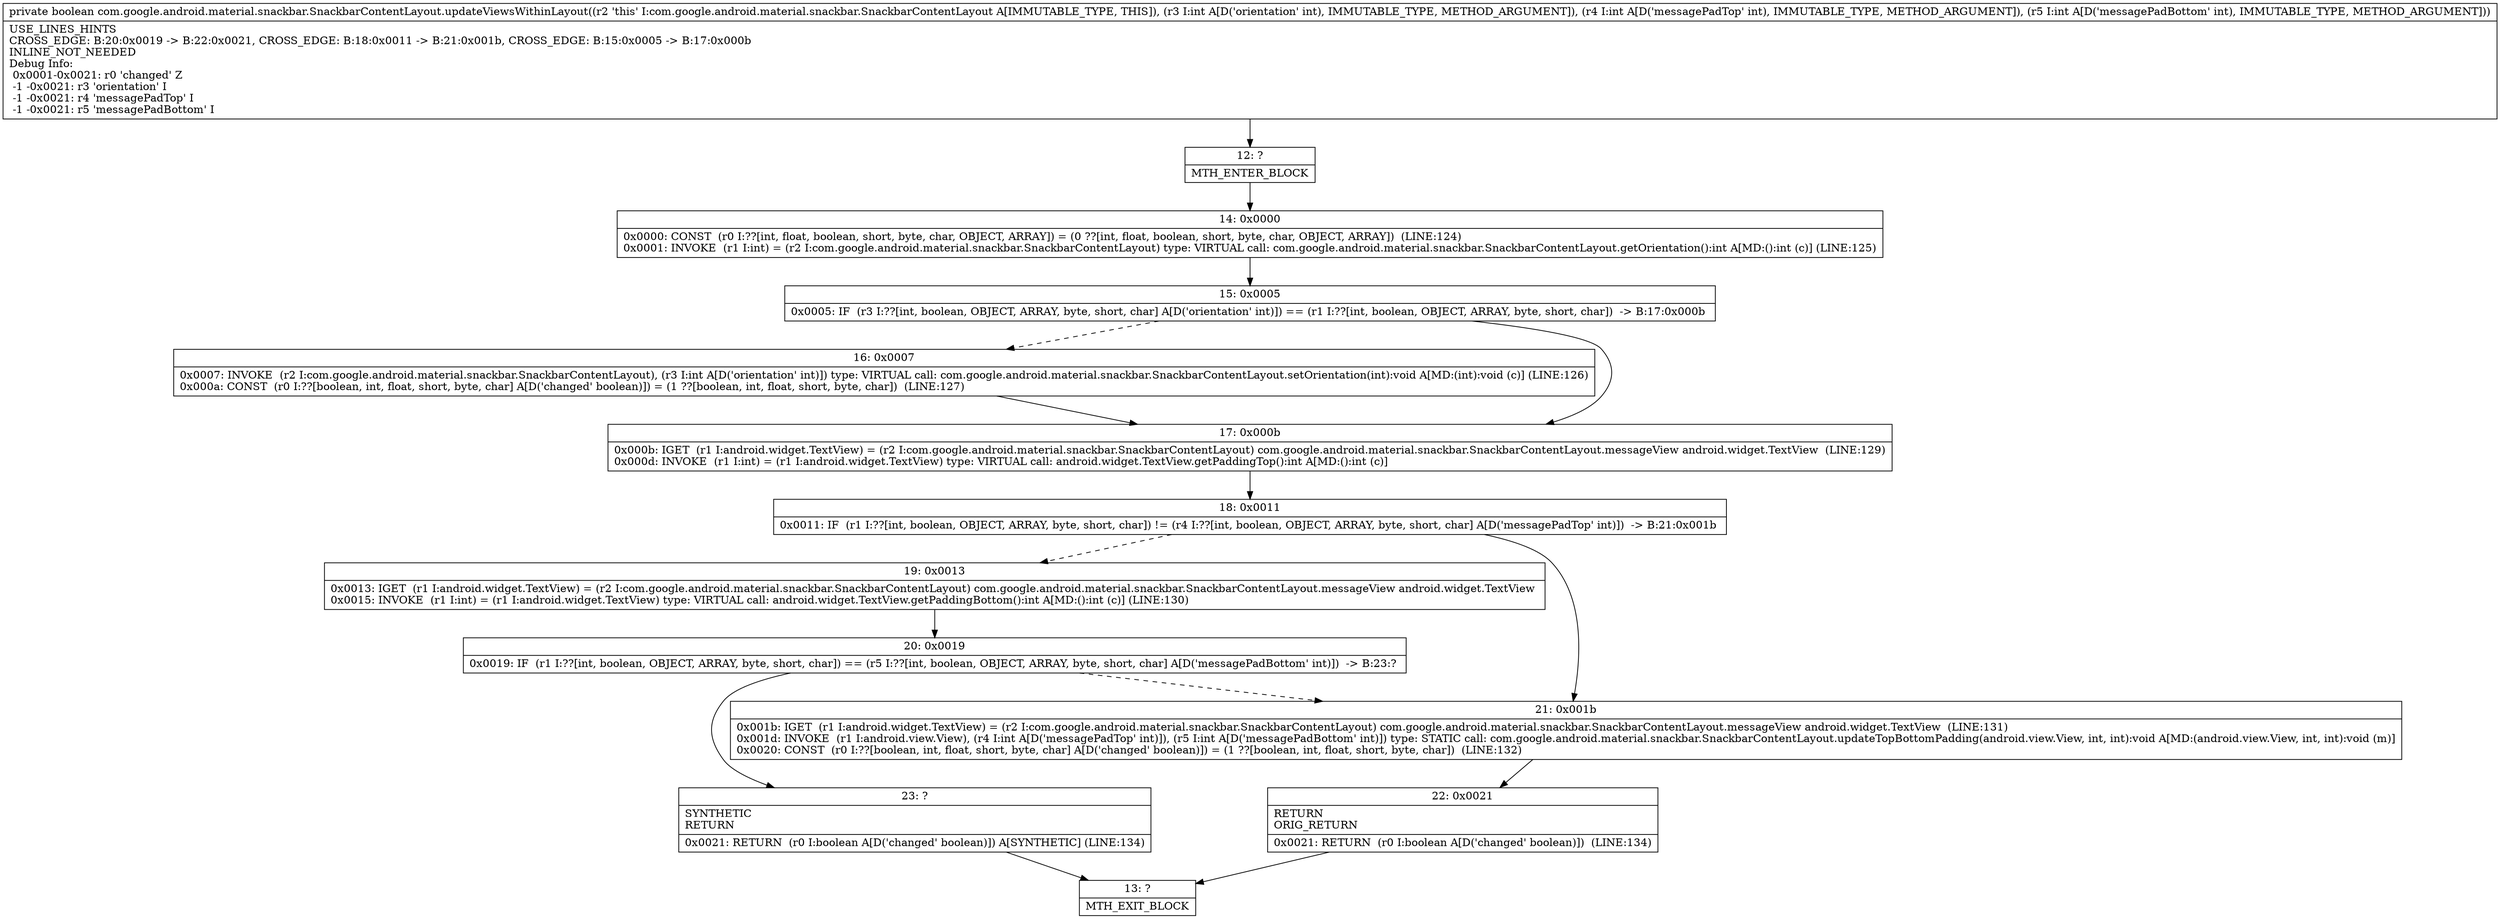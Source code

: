 digraph "CFG forcom.google.android.material.snackbar.SnackbarContentLayout.updateViewsWithinLayout(III)Z" {
Node_12 [shape=record,label="{12\:\ ?|MTH_ENTER_BLOCK\l}"];
Node_14 [shape=record,label="{14\:\ 0x0000|0x0000: CONST  (r0 I:??[int, float, boolean, short, byte, char, OBJECT, ARRAY]) = (0 ??[int, float, boolean, short, byte, char, OBJECT, ARRAY])  (LINE:124)\l0x0001: INVOKE  (r1 I:int) = (r2 I:com.google.android.material.snackbar.SnackbarContentLayout) type: VIRTUAL call: com.google.android.material.snackbar.SnackbarContentLayout.getOrientation():int A[MD:():int (c)] (LINE:125)\l}"];
Node_15 [shape=record,label="{15\:\ 0x0005|0x0005: IF  (r3 I:??[int, boolean, OBJECT, ARRAY, byte, short, char] A[D('orientation' int)]) == (r1 I:??[int, boolean, OBJECT, ARRAY, byte, short, char])  \-\> B:17:0x000b \l}"];
Node_16 [shape=record,label="{16\:\ 0x0007|0x0007: INVOKE  (r2 I:com.google.android.material.snackbar.SnackbarContentLayout), (r3 I:int A[D('orientation' int)]) type: VIRTUAL call: com.google.android.material.snackbar.SnackbarContentLayout.setOrientation(int):void A[MD:(int):void (c)] (LINE:126)\l0x000a: CONST  (r0 I:??[boolean, int, float, short, byte, char] A[D('changed' boolean)]) = (1 ??[boolean, int, float, short, byte, char])  (LINE:127)\l}"];
Node_17 [shape=record,label="{17\:\ 0x000b|0x000b: IGET  (r1 I:android.widget.TextView) = (r2 I:com.google.android.material.snackbar.SnackbarContentLayout) com.google.android.material.snackbar.SnackbarContentLayout.messageView android.widget.TextView  (LINE:129)\l0x000d: INVOKE  (r1 I:int) = (r1 I:android.widget.TextView) type: VIRTUAL call: android.widget.TextView.getPaddingTop():int A[MD:():int (c)]\l}"];
Node_18 [shape=record,label="{18\:\ 0x0011|0x0011: IF  (r1 I:??[int, boolean, OBJECT, ARRAY, byte, short, char]) != (r4 I:??[int, boolean, OBJECT, ARRAY, byte, short, char] A[D('messagePadTop' int)])  \-\> B:21:0x001b \l}"];
Node_19 [shape=record,label="{19\:\ 0x0013|0x0013: IGET  (r1 I:android.widget.TextView) = (r2 I:com.google.android.material.snackbar.SnackbarContentLayout) com.google.android.material.snackbar.SnackbarContentLayout.messageView android.widget.TextView \l0x0015: INVOKE  (r1 I:int) = (r1 I:android.widget.TextView) type: VIRTUAL call: android.widget.TextView.getPaddingBottom():int A[MD:():int (c)] (LINE:130)\l}"];
Node_20 [shape=record,label="{20\:\ 0x0019|0x0019: IF  (r1 I:??[int, boolean, OBJECT, ARRAY, byte, short, char]) == (r5 I:??[int, boolean, OBJECT, ARRAY, byte, short, char] A[D('messagePadBottom' int)])  \-\> B:23:? \l}"];
Node_23 [shape=record,label="{23\:\ ?|SYNTHETIC\lRETURN\l|0x0021: RETURN  (r0 I:boolean A[D('changed' boolean)]) A[SYNTHETIC] (LINE:134)\l}"];
Node_13 [shape=record,label="{13\:\ ?|MTH_EXIT_BLOCK\l}"];
Node_21 [shape=record,label="{21\:\ 0x001b|0x001b: IGET  (r1 I:android.widget.TextView) = (r2 I:com.google.android.material.snackbar.SnackbarContentLayout) com.google.android.material.snackbar.SnackbarContentLayout.messageView android.widget.TextView  (LINE:131)\l0x001d: INVOKE  (r1 I:android.view.View), (r4 I:int A[D('messagePadTop' int)]), (r5 I:int A[D('messagePadBottom' int)]) type: STATIC call: com.google.android.material.snackbar.SnackbarContentLayout.updateTopBottomPadding(android.view.View, int, int):void A[MD:(android.view.View, int, int):void (m)]\l0x0020: CONST  (r0 I:??[boolean, int, float, short, byte, char] A[D('changed' boolean)]) = (1 ??[boolean, int, float, short, byte, char])  (LINE:132)\l}"];
Node_22 [shape=record,label="{22\:\ 0x0021|RETURN\lORIG_RETURN\l|0x0021: RETURN  (r0 I:boolean A[D('changed' boolean)])  (LINE:134)\l}"];
MethodNode[shape=record,label="{private boolean com.google.android.material.snackbar.SnackbarContentLayout.updateViewsWithinLayout((r2 'this' I:com.google.android.material.snackbar.SnackbarContentLayout A[IMMUTABLE_TYPE, THIS]), (r3 I:int A[D('orientation' int), IMMUTABLE_TYPE, METHOD_ARGUMENT]), (r4 I:int A[D('messagePadTop' int), IMMUTABLE_TYPE, METHOD_ARGUMENT]), (r5 I:int A[D('messagePadBottom' int), IMMUTABLE_TYPE, METHOD_ARGUMENT]))  | USE_LINES_HINTS\lCROSS_EDGE: B:20:0x0019 \-\> B:22:0x0021, CROSS_EDGE: B:18:0x0011 \-\> B:21:0x001b, CROSS_EDGE: B:15:0x0005 \-\> B:17:0x000b\lINLINE_NOT_NEEDED\lDebug Info:\l  0x0001\-0x0021: r0 'changed' Z\l  \-1 \-0x0021: r3 'orientation' I\l  \-1 \-0x0021: r4 'messagePadTop' I\l  \-1 \-0x0021: r5 'messagePadBottom' I\l}"];
MethodNode -> Node_12;Node_12 -> Node_14;
Node_14 -> Node_15;
Node_15 -> Node_16[style=dashed];
Node_15 -> Node_17;
Node_16 -> Node_17;
Node_17 -> Node_18;
Node_18 -> Node_19[style=dashed];
Node_18 -> Node_21;
Node_19 -> Node_20;
Node_20 -> Node_21[style=dashed];
Node_20 -> Node_23;
Node_23 -> Node_13;
Node_21 -> Node_22;
Node_22 -> Node_13;
}

